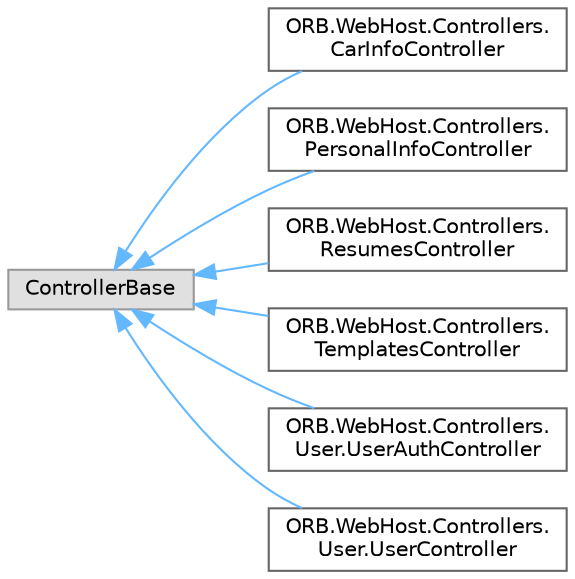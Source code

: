 digraph "Graphical Class Hierarchy"
{
 // INTERACTIVE_SVG=YES
 // LATEX_PDF_SIZE
  bgcolor="transparent";
  edge [fontname=Helvetica,fontsize=10,labelfontname=Helvetica,labelfontsize=10];
  node [fontname=Helvetica,fontsize=10,shape=box,height=0.2,width=0.4];
  rankdir="LR";
  Node0 [id="Node000000",label="ControllerBase",height=0.2,width=0.4,color="grey60", fillcolor="#E0E0E0", style="filled",tooltip=" "];
  Node0 -> Node1 [id="edge1_Node000000_Node000001",dir="back",color="steelblue1",style="solid",tooltip=" "];
  Node1 [id="Node000001",label="ORB.WebHost.Controllers.\lCarInfoController",height=0.2,width=0.4,color="grey40", fillcolor="white", style="filled",URL="$class_o_r_b_1_1_web_host_1_1_controllers_1_1_car_info_controller.html",tooltip="Controller for cars API end-points."];
  Node0 -> Node2 [id="edge2_Node000000_Node000002",dir="back",color="steelblue1",style="solid",tooltip=" "];
  Node2 [id="Node000002",label="ORB.WebHost.Controllers.\lPersonalInfoController",height=0.2,width=0.4,color="grey40", fillcolor="white", style="filled",URL="$class_o_r_b_1_1_web_host_1_1_controllers_1_1_personal_info_controller.html",tooltip="Controller for resumes API end-points."];
  Node0 -> Node3 [id="edge3_Node000000_Node000003",dir="back",color="steelblue1",style="solid",tooltip=" "];
  Node3 [id="Node000003",label="ORB.WebHost.Controllers.\lResumesController",height=0.2,width=0.4,color="grey40", fillcolor="white", style="filled",URL="$class_o_r_b_1_1_web_host_1_1_controllers_1_1_resumes_controller.html",tooltip="Controller for resumes API end-points."];
  Node0 -> Node4 [id="edge4_Node000000_Node000004",dir="back",color="steelblue1",style="solid",tooltip=" "];
  Node4 [id="Node000004",label="ORB.WebHost.Controllers.\lTemplatesController",height=0.2,width=0.4,color="grey40", fillcolor="white", style="filled",URL="$class_o_r_b_1_1_web_host_1_1_controllers_1_1_templates_controller.html",tooltip="Templates controller used to manage templates."];
  Node0 -> Node5 [id="edge5_Node000000_Node000005",dir="back",color="steelblue1",style="solid",tooltip=" "];
  Node5 [id="Node000005",label="ORB.WebHost.Controllers.\lUser.UserAuthController",height=0.2,width=0.4,color="grey40", fillcolor="white", style="filled",URL="$class_o_r_b_1_1_web_host_1_1_controllers_1_1_user_1_1_user_auth_controller.html",tooltip="Controller for user authentication."];
  Node0 -> Node6 [id="edge6_Node000000_Node000006",dir="back",color="steelblue1",style="solid",tooltip=" "];
  Node6 [id="Node000006",label="ORB.WebHost.Controllers.\lUser.UserController",height=0.2,width=0.4,color="grey40", fillcolor="white", style="filled",URL="$class_o_r_b_1_1_web_host_1_1_controllers_1_1_user_1_1_user_controller.html",tooltip="Controller for managing users."];
}
